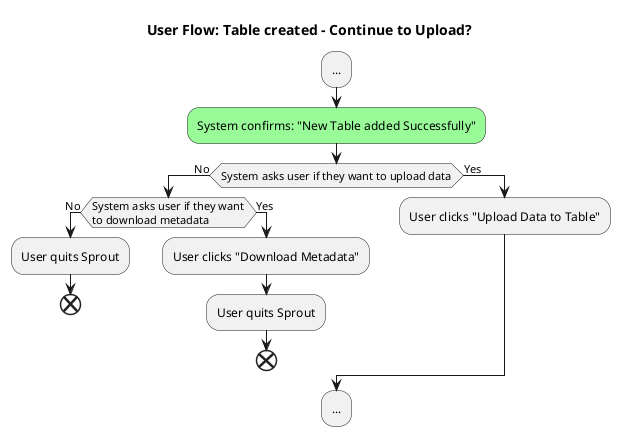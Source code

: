 @startuml user-flow-table-created-continue-to-upload

title User Flow: Table created - Continue to Upload?

:...;
#palegreen:System confirms: "New Table added Successfully";
'copied from user-flow.puml start
'table created - continue to upload? start
  if (System asks user if they want to upload data) then (No)
    if (System asks user if they want\nto download metadata) then (No)
      :User quits Sprout; 
      end
    else (Yes)
      :User clicks "Download Metadata";
      :User quits Sprout;
      end
    endif
  else (Yes)
    :User clicks "Upload Data to Table";
  endif
'table created - continue to upload? end
'copied from user-flow.puml end
:...;

@enduml
